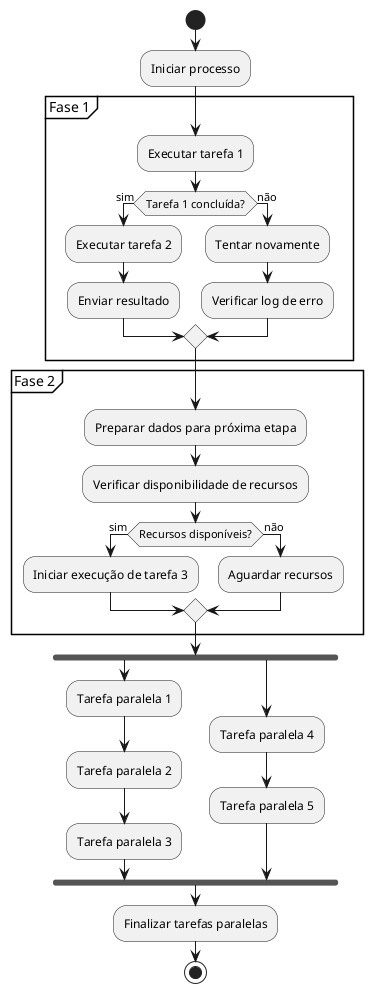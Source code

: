 @startuml
start
:Iniciar processo;

partition "Fase 1" {
    :Executar tarefa 1;
    if (Tarefa 1 concluída?) then (sim)
        :Executar tarefa 2;
        :Enviar resultado;
    else (não)
        :Tentar novamente;
        :Verificar log de erro;
    endif
}

partition "Fase 2" {
    :Preparar dados para próxima etapa;
    :Verificar disponibilidade de recursos;
    if (Recursos disponíveis?) then (sim)
        :Iniciar execução de tarefa 3;
    else (não)
        :Aguardar recursos;
    endif
}

fork
    :Tarefa paralela 1;
    :Tarefa paralela 2;
    :Tarefa paralela 3;
fork again
    :Tarefa paralela 4;
    :Tarefa paralela 5;
end fork

:Finalizar tarefas paralelas;

stop
@enduml
